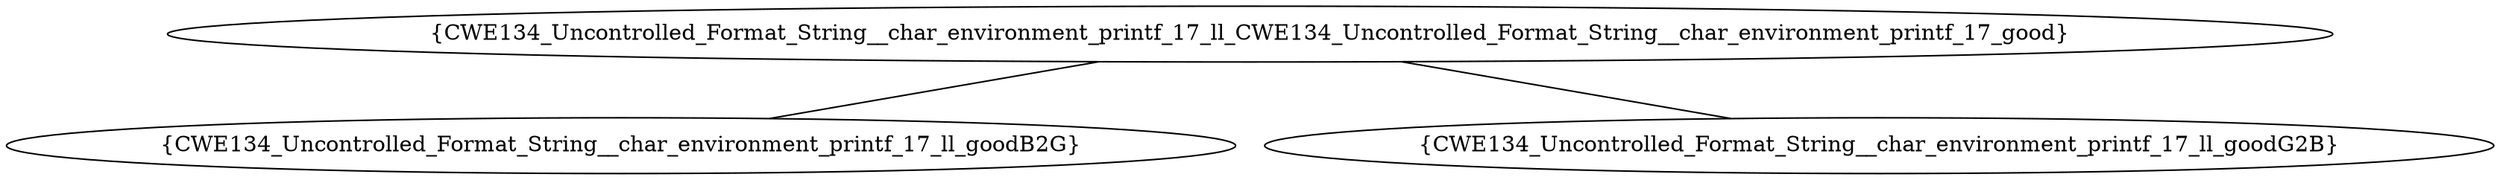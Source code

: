 graph "cg graph" {
CWE134_Uncontrolled_Format_String__char_environment_printf_17_ll_CWE134_Uncontrolled_Format_String__char_environment_printf_17_good [label="{CWE134_Uncontrolled_Format_String__char_environment_printf_17_ll_CWE134_Uncontrolled_Format_String__char_environment_printf_17_good}"];
CWE134_Uncontrolled_Format_String__char_environment_printf_17_ll_goodB2G [label="{CWE134_Uncontrolled_Format_String__char_environment_printf_17_ll_goodB2G}"];
CWE134_Uncontrolled_Format_String__char_environment_printf_17_ll_goodG2B [label="{CWE134_Uncontrolled_Format_String__char_environment_printf_17_ll_goodG2B}"];
CWE134_Uncontrolled_Format_String__char_environment_printf_17_ll_CWE134_Uncontrolled_Format_String__char_environment_printf_17_good -- CWE134_Uncontrolled_Format_String__char_environment_printf_17_ll_goodB2G;
CWE134_Uncontrolled_Format_String__char_environment_printf_17_ll_CWE134_Uncontrolled_Format_String__char_environment_printf_17_good -- CWE134_Uncontrolled_Format_String__char_environment_printf_17_ll_goodG2B;
}
